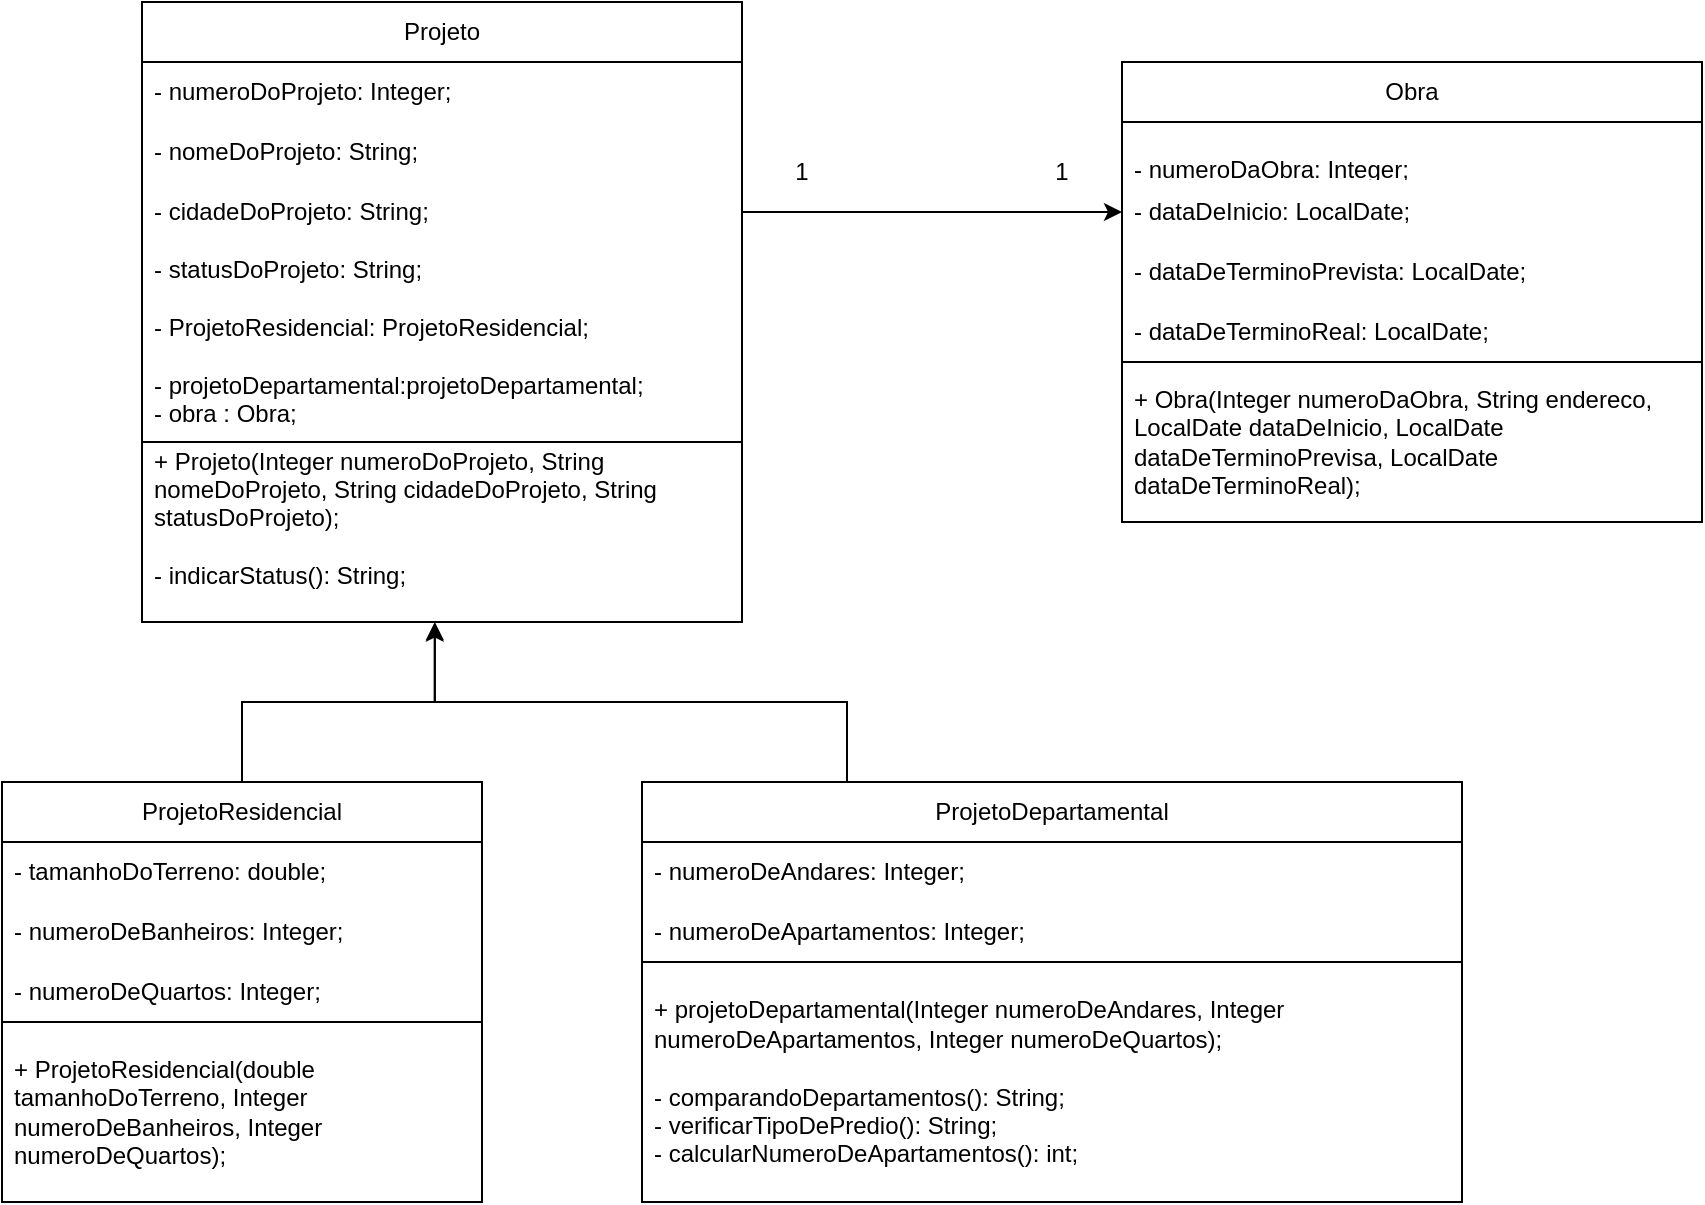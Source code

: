 <mxfile version="21.3.8" type="device">
  <diagram name="Página-1" id="z08ALp8JFuixwf-6zG5J">
    <mxGraphModel dx="865" dy="762" grid="1" gridSize="10" guides="1" tooltips="1" connect="1" arrows="1" fold="1" page="1" pageScale="1" pageWidth="3300" pageHeight="2339" math="0" shadow="0">
      <root>
        <mxCell id="0" />
        <mxCell id="1" parent="0" />
        <mxCell id="mGzio3rmgqeGrBbvbICV-1" value="Projeto" style="swimlane;fontStyle=0;childLayout=stackLayout;horizontal=1;startSize=30;horizontalStack=0;resizeParent=1;resizeParentMax=0;resizeLast=0;collapsible=1;marginBottom=0;whiteSpace=wrap;html=1;" parent="1" vertex="1">
          <mxGeometry x="470" y="210" width="300" height="310" as="geometry" />
        </mxCell>
        <mxCell id="mGzio3rmgqeGrBbvbICV-2" value="- numeroDoProjeto: Integer;&lt;br&gt;" style="text;strokeColor=none;fillColor=none;align=left;verticalAlign=middle;spacingLeft=4;spacingRight=4;overflow=hidden;points=[[0,0.5],[1,0.5]];portConstraint=eastwest;rotatable=0;whiteSpace=wrap;html=1;" parent="mGzio3rmgqeGrBbvbICV-1" vertex="1">
          <mxGeometry y="30" width="300" height="30" as="geometry" />
        </mxCell>
        <mxCell id="mGzio3rmgqeGrBbvbICV-3" value="- nomeDoProjeto: String;" style="text;strokeColor=none;fillColor=none;align=left;verticalAlign=middle;spacingLeft=4;spacingRight=4;overflow=hidden;points=[[0,0.5],[1,0.5]];portConstraint=eastwest;rotatable=0;whiteSpace=wrap;html=1;" parent="mGzio3rmgqeGrBbvbICV-1" vertex="1">
          <mxGeometry y="60" width="300" height="30" as="geometry" />
        </mxCell>
        <mxCell id="mGzio3rmgqeGrBbvbICV-4" value="- cidadeDoProjeto: String;" style="text;strokeColor=none;fillColor=none;align=left;verticalAlign=middle;spacingLeft=4;spacingRight=4;overflow=hidden;points=[[0,0.5],[1,0.5]];portConstraint=eastwest;rotatable=0;whiteSpace=wrap;html=1;" parent="mGzio3rmgqeGrBbvbICV-1" vertex="1">
          <mxGeometry y="90" width="300" height="30" as="geometry" />
        </mxCell>
        <mxCell id="mGzio3rmgqeGrBbvbICV-15" value="- statusDoProjeto: String;&lt;br&gt;&lt;br&gt;- ProjetoResidencial: ProjetoResidencial;&lt;br&gt;&lt;br&gt;- projetoDepartamental:projetoDepartamental;&lt;br&gt;- obra : Obra;" style="text;strokeColor=none;fillColor=none;align=left;verticalAlign=middle;spacingLeft=4;spacingRight=4;overflow=hidden;points=[[0,0.5],[1,0.5]];portConstraint=eastwest;rotatable=0;whiteSpace=wrap;html=1;" parent="mGzio3rmgqeGrBbvbICV-1" vertex="1">
          <mxGeometry y="120" width="300" height="100" as="geometry" />
        </mxCell>
        <mxCell id="mGzio3rmgqeGrBbvbICV-16" value="+ Projeto(Integer numeroDoProjeto, String nomeDoProjeto, String cidadeDoProjeto, String statusDoProjeto);&lt;br&gt;&lt;br&gt;- indicarStatus(): String;&lt;br&gt;&lt;br&gt;- verificarDataDeTermino(): String;&amp;nbsp;" style="text;strokeColor=default;fillColor=none;align=left;verticalAlign=middle;spacingLeft=4;spacingRight=4;overflow=hidden;points=[[0,0.5],[1,0.5]];portConstraint=eastwest;rotatable=0;whiteSpace=wrap;html=1;" parent="mGzio3rmgqeGrBbvbICV-1" vertex="1">
          <mxGeometry y="220" width="300" height="90" as="geometry" />
        </mxCell>
        <mxCell id="mGzio3rmgqeGrBbvbICV-5" value="Obra" style="swimlane;fontStyle=0;childLayout=stackLayout;horizontal=1;startSize=30;horizontalStack=0;resizeParent=1;resizeParentMax=0;resizeLast=0;collapsible=1;marginBottom=0;whiteSpace=wrap;html=1;" parent="1" vertex="1">
          <mxGeometry x="960" y="240" width="290" height="230" as="geometry" />
        </mxCell>
        <mxCell id="mGzio3rmgqeGrBbvbICV-6" value="&lt;br&gt;- numeroDaObra: Integer;&lt;br&gt;- endereco: String;" style="text;strokeColor=none;fillColor=none;align=left;verticalAlign=middle;spacingLeft=4;spacingRight=4;overflow=hidden;points=[[0,0.5],[1,0.5]];portConstraint=eastwest;rotatable=0;whiteSpace=wrap;html=1;" parent="mGzio3rmgqeGrBbvbICV-5" vertex="1">
          <mxGeometry y="30" width="290" height="30" as="geometry" />
        </mxCell>
        <mxCell id="mGzio3rmgqeGrBbvbICV-7" value="- dataDeInicio: LocalDate;" style="text;strokeColor=none;fillColor=none;align=left;verticalAlign=middle;spacingLeft=4;spacingRight=4;overflow=hidden;points=[[0,0.5],[1,0.5]];portConstraint=eastwest;rotatable=0;whiteSpace=wrap;html=1;" parent="mGzio3rmgqeGrBbvbICV-5" vertex="1">
          <mxGeometry y="60" width="290" height="30" as="geometry" />
        </mxCell>
        <mxCell id="mGzio3rmgqeGrBbvbICV-8" value="- dataDeTerminoPrevista: LocalDate;" style="text;strokeColor=none;fillColor=none;align=left;verticalAlign=middle;spacingLeft=4;spacingRight=4;overflow=hidden;points=[[0,0.5],[1,0.5]];portConstraint=eastwest;rotatable=0;whiteSpace=wrap;html=1;" parent="mGzio3rmgqeGrBbvbICV-5" vertex="1">
          <mxGeometry y="90" width="290" height="30" as="geometry" />
        </mxCell>
        <mxCell id="mGzio3rmgqeGrBbvbICV-9" value="- dataDeTerminoReal: LocalDate;" style="text;strokeColor=none;fillColor=none;align=left;verticalAlign=middle;spacingLeft=4;spacingRight=4;overflow=hidden;points=[[0,0.5],[1,0.5]];portConstraint=eastwest;rotatable=0;whiteSpace=wrap;html=1;" parent="mGzio3rmgqeGrBbvbICV-5" vertex="1">
          <mxGeometry y="120" width="290" height="30" as="geometry" />
        </mxCell>
        <mxCell id="mGzio3rmgqeGrBbvbICV-10" value="+ Obra(Integer numeroDaObra, String endereco, LocalDate dataDeInicio, LocalDate dataDeTerminoPrevisa, LocalDate dataDeTerminoReal);" style="text;strokeColor=default;fillColor=none;align=left;verticalAlign=middle;spacingLeft=4;spacingRight=4;overflow=hidden;points=[[0,0.5],[1,0.5]];portConstraint=eastwest;rotatable=0;whiteSpace=wrap;html=1;" parent="mGzio3rmgqeGrBbvbICV-5" vertex="1">
          <mxGeometry y="150" width="290" height="80" as="geometry" />
        </mxCell>
        <mxCell id="mGzio3rmgqeGrBbvbICV-11" style="edgeStyle=orthogonalEdgeStyle;rounded=0;orthogonalLoop=1;jettySize=auto;html=1;exitX=1;exitY=0.5;exitDx=0;exitDy=0;entryX=0;entryY=0.5;entryDx=0;entryDy=0;" parent="1" source="mGzio3rmgqeGrBbvbICV-3" target="mGzio3rmgqeGrBbvbICV-7" edge="1">
          <mxGeometry relative="1" as="geometry">
            <Array as="points">
              <mxPoint x="770" y="315" />
            </Array>
          </mxGeometry>
        </mxCell>
        <mxCell id="mGzio3rmgqeGrBbvbICV-13" value="1" style="text;html=1;strokeColor=none;fillColor=none;align=center;verticalAlign=middle;whiteSpace=wrap;rounded=0;" parent="1" vertex="1">
          <mxGeometry x="770" y="280" width="60" height="30" as="geometry" />
        </mxCell>
        <mxCell id="mGzio3rmgqeGrBbvbICV-14" value="1" style="text;html=1;strokeColor=none;fillColor=none;align=center;verticalAlign=middle;whiteSpace=wrap;rounded=0;" parent="1" vertex="1">
          <mxGeometry x="900" y="280" width="60" height="30" as="geometry" />
        </mxCell>
        <mxCell id="mGzio3rmgqeGrBbvbICV-28" style="edgeStyle=orthogonalEdgeStyle;rounded=0;orthogonalLoop=1;jettySize=auto;html=1;exitX=0.5;exitY=0;exitDx=0;exitDy=0;entryX=0.488;entryY=1;entryDx=0;entryDy=0;entryPerimeter=0;" parent="1" source="mGzio3rmgqeGrBbvbICV-17" target="mGzio3rmgqeGrBbvbICV-16" edge="1">
          <mxGeometry relative="1" as="geometry" />
        </mxCell>
        <mxCell id="mGzio3rmgqeGrBbvbICV-17" value="ProjetoResidencial" style="swimlane;fontStyle=0;childLayout=stackLayout;horizontal=1;startSize=30;horizontalStack=0;resizeParent=1;resizeParentMax=0;resizeLast=0;collapsible=1;marginBottom=0;whiteSpace=wrap;html=1;" parent="1" vertex="1">
          <mxGeometry x="400" y="600" width="240" height="210" as="geometry" />
        </mxCell>
        <mxCell id="mGzio3rmgqeGrBbvbICV-18" value="- tamanhoDoTerreno: double;" style="text;strokeColor=none;fillColor=none;align=left;verticalAlign=middle;spacingLeft=4;spacingRight=4;overflow=hidden;points=[[0,0.5],[1,0.5]];portConstraint=eastwest;rotatable=0;whiteSpace=wrap;html=1;" parent="mGzio3rmgqeGrBbvbICV-17" vertex="1">
          <mxGeometry y="30" width="240" height="30" as="geometry" />
        </mxCell>
        <mxCell id="mGzio3rmgqeGrBbvbICV-19" value="- numeroDeBanheiros: Integer;" style="text;strokeColor=none;fillColor=none;align=left;verticalAlign=middle;spacingLeft=4;spacingRight=4;overflow=hidden;points=[[0,0.5],[1,0.5]];portConstraint=eastwest;rotatable=0;whiteSpace=wrap;html=1;" parent="mGzio3rmgqeGrBbvbICV-17" vertex="1">
          <mxGeometry y="60" width="240" height="30" as="geometry" />
        </mxCell>
        <mxCell id="mGzio3rmgqeGrBbvbICV-20" value="- numeroDeQuartos: Integer;" style="text;strokeColor=none;fillColor=none;align=left;verticalAlign=middle;spacingLeft=4;spacingRight=4;overflow=hidden;points=[[0,0.5],[1,0.5]];portConstraint=eastwest;rotatable=0;whiteSpace=wrap;html=1;" parent="mGzio3rmgqeGrBbvbICV-17" vertex="1">
          <mxGeometry y="90" width="240" height="30" as="geometry" />
        </mxCell>
        <mxCell id="mGzio3rmgqeGrBbvbICV-22" value="+ ProjetoResidencial(double tamanhoDoTerreno, Integer numeroDeBanheiros, Integer numeroDeQuartos);" style="text;strokeColor=default;fillColor=none;align=left;verticalAlign=middle;spacingLeft=4;spacingRight=4;overflow=hidden;points=[[0,0.5],[1,0.5]];portConstraint=eastwest;rotatable=0;whiteSpace=wrap;html=1;" parent="mGzio3rmgqeGrBbvbICV-17" vertex="1">
          <mxGeometry y="120" width="240" height="90" as="geometry" />
        </mxCell>
        <mxCell id="mGzio3rmgqeGrBbvbICV-35" style="edgeStyle=orthogonalEdgeStyle;rounded=0;orthogonalLoop=1;jettySize=auto;html=1;exitX=0.25;exitY=0;exitDx=0;exitDy=0;entryX=0.488;entryY=1.009;entryDx=0;entryDy=0;entryPerimeter=0;" parent="1" source="mGzio3rmgqeGrBbvbICV-23" target="mGzio3rmgqeGrBbvbICV-16" edge="1">
          <mxGeometry relative="1" as="geometry" />
        </mxCell>
        <mxCell id="mGzio3rmgqeGrBbvbICV-23" value="ProjetoDepartamental" style="swimlane;fontStyle=0;childLayout=stackLayout;horizontal=1;startSize=30;horizontalStack=0;resizeParent=1;resizeParentMax=0;resizeLast=0;collapsible=1;marginBottom=0;whiteSpace=wrap;html=1;" parent="1" vertex="1">
          <mxGeometry x="720" y="600" width="410" height="210" as="geometry" />
        </mxCell>
        <mxCell id="mGzio3rmgqeGrBbvbICV-24" value="- numeroDeAndares: Integer;" style="text;strokeColor=none;fillColor=none;align=left;verticalAlign=middle;spacingLeft=4;spacingRight=4;overflow=hidden;points=[[0,0.5],[1,0.5]];portConstraint=eastwest;rotatable=0;whiteSpace=wrap;html=1;" parent="mGzio3rmgqeGrBbvbICV-23" vertex="1">
          <mxGeometry y="30" width="410" height="30" as="geometry" />
        </mxCell>
        <mxCell id="mGzio3rmgqeGrBbvbICV-25" value="- numeroDeApartamentos: Integer;" style="text;strokeColor=none;fillColor=none;align=left;verticalAlign=middle;spacingLeft=4;spacingRight=4;overflow=hidden;points=[[0,0.5],[1,0.5]];portConstraint=eastwest;rotatable=0;whiteSpace=wrap;html=1;" parent="mGzio3rmgqeGrBbvbICV-23" vertex="1">
          <mxGeometry y="60" width="410" height="30" as="geometry" />
        </mxCell>
        <mxCell id="mGzio3rmgqeGrBbvbICV-27" value="+ projetoDepartamental(Integer numeroDeAndares, Integer numeroDeApartamentos, Integer numeroDeQuartos);&lt;br&gt;&lt;br&gt;-&amp;nbsp;comparandoDepartamentos&lt;span style=&quot;background-color: initial;&quot;&gt;(): String;&lt;/span&gt;&lt;br&gt;- verificarTipoDePredio(): String;&lt;br&gt;- calcularNumeroDeApartamentos(): int;" style="text;strokeColor=default;fillColor=none;align=left;verticalAlign=middle;spacingLeft=4;spacingRight=4;overflow=hidden;points=[[0,0.5],[1,0.5]];portConstraint=eastwest;rotatable=0;whiteSpace=wrap;html=1;" parent="mGzio3rmgqeGrBbvbICV-23" vertex="1">
          <mxGeometry y="90" width="410" height="120" as="geometry" />
        </mxCell>
      </root>
    </mxGraphModel>
  </diagram>
</mxfile>
